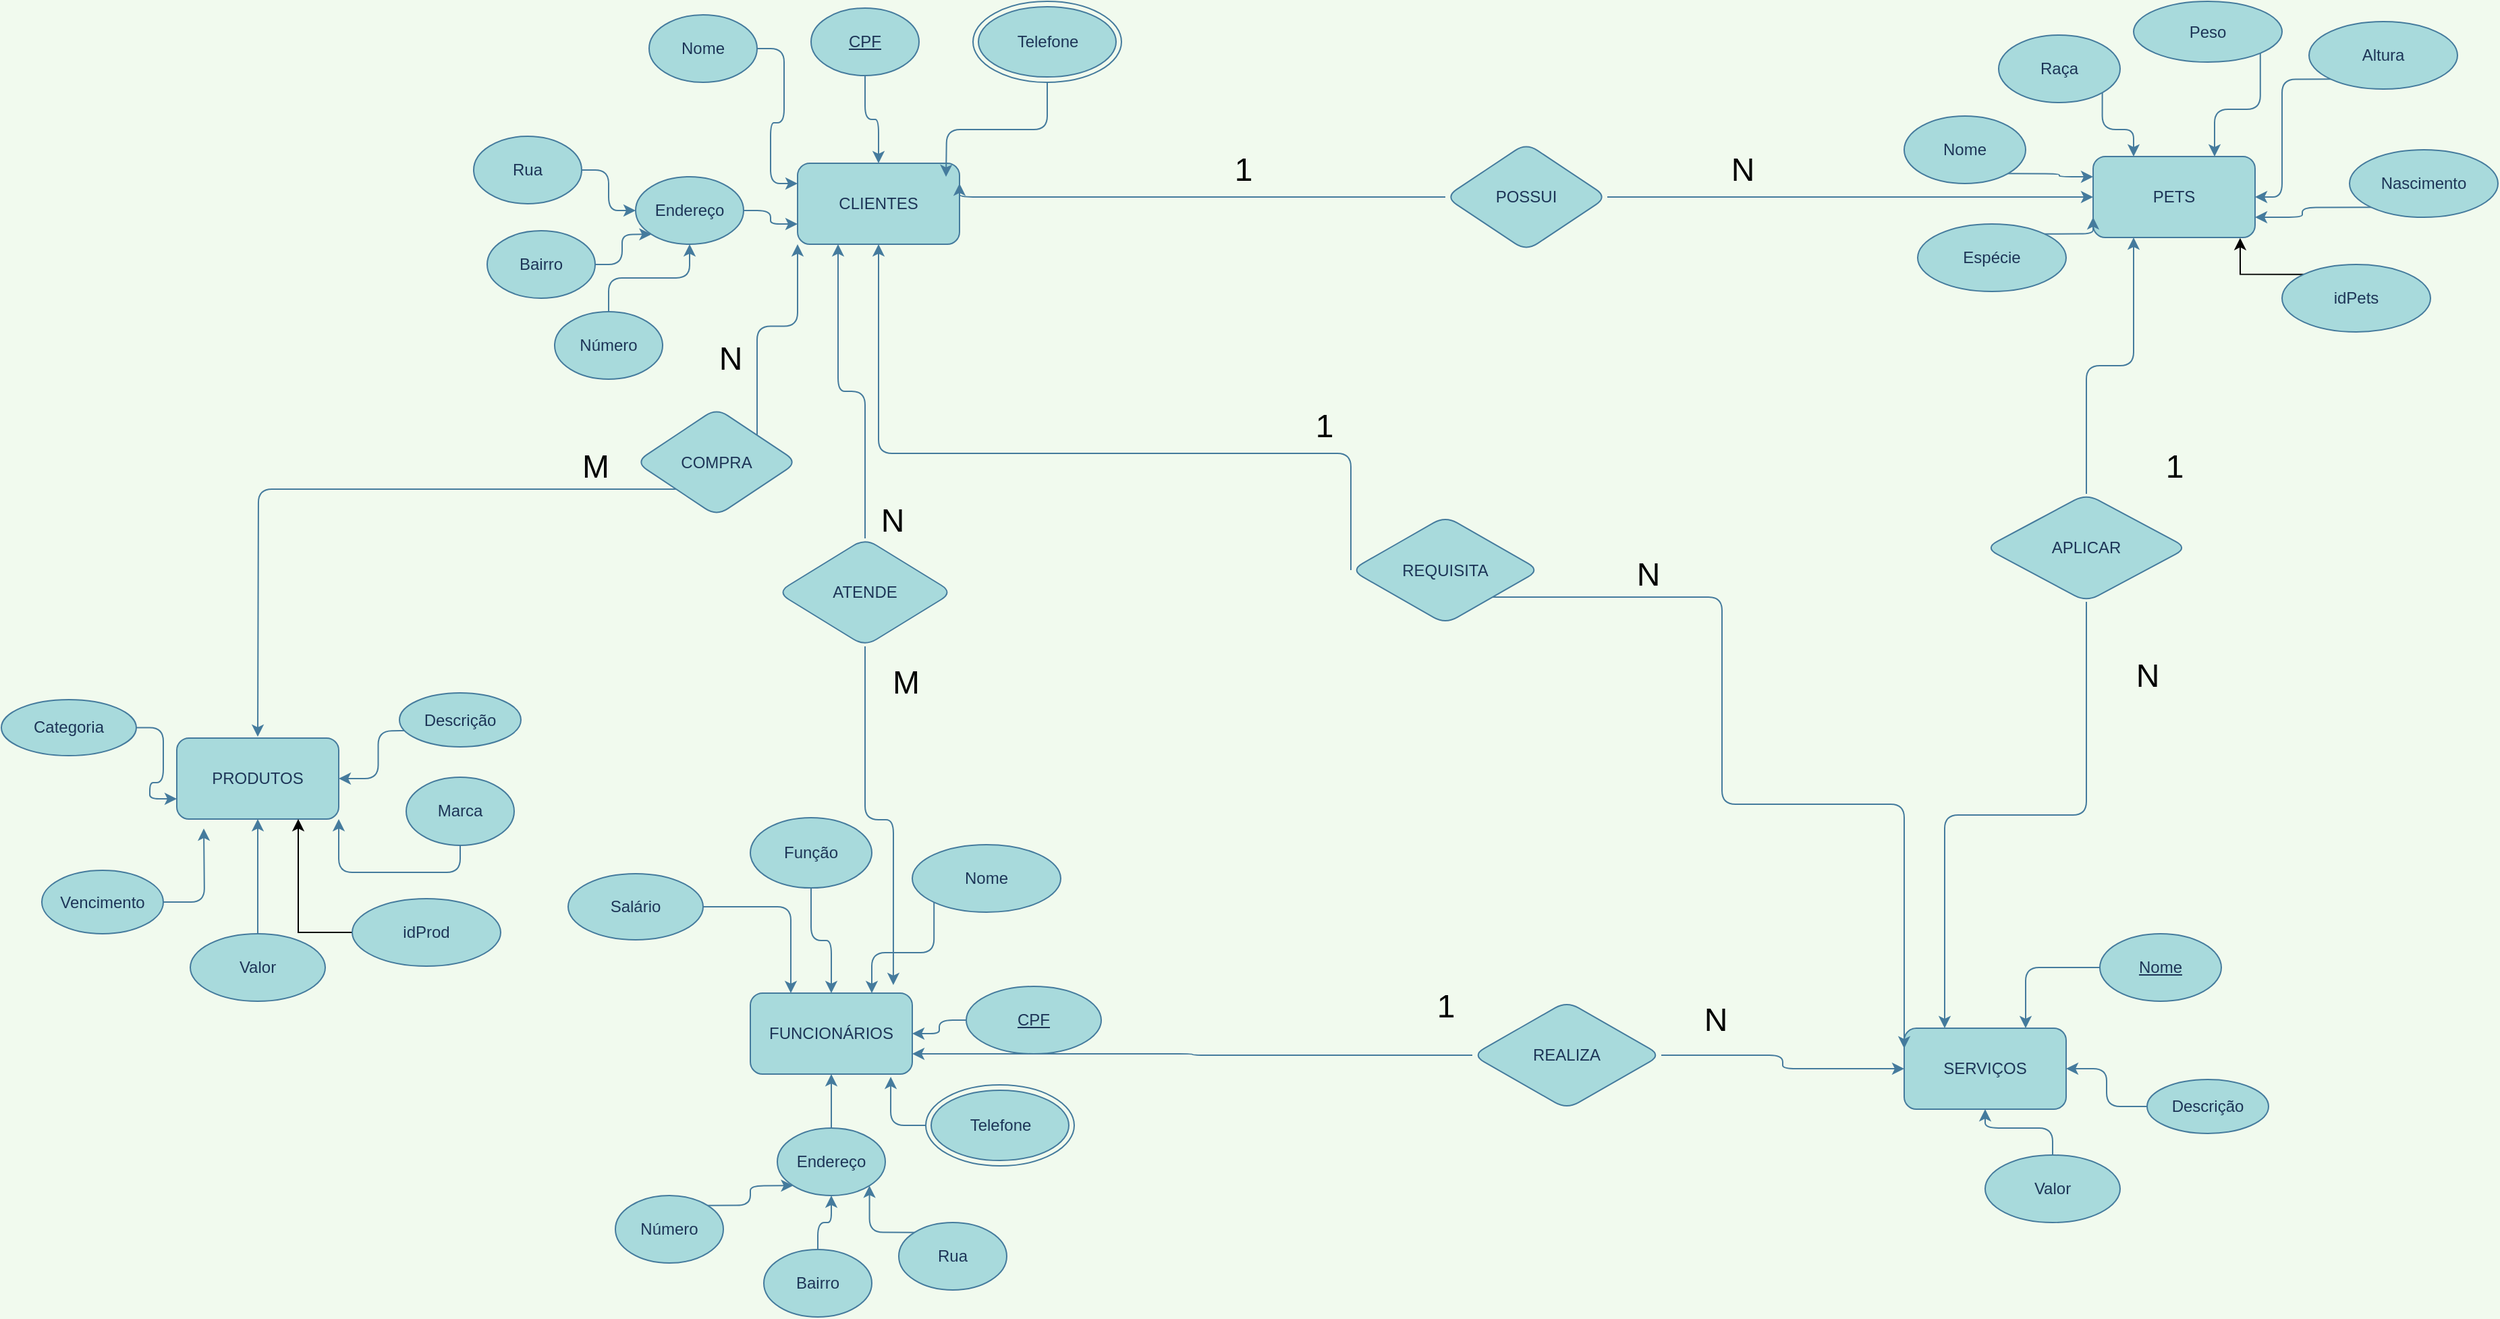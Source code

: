 <mxfile version="14.5.3" type="github">
  <diagram name="AuAu" id="e7e014a7-5840-1c2e-5031-d8a46d1fe8dd">
    <mxGraphModel dx="3016" dy="748" grid="1" gridSize="10" guides="1" tooltips="1" connect="1" arrows="1" fold="1" page="1" pageScale="1" pageWidth="1169" pageHeight="826" background="#F1FAEE" math="0" shadow="0">
      <root>
        <mxCell id="0" />
        <mxCell id="1" parent="0" />
        <mxCell id="uoU9AajrR2amF2qVdHtz-41" value="CLIENTES" style="whiteSpace=wrap;html=1;fillColor=#A8DADC;strokeColor=#457B9D;fontColor=#1D3557;rounded=1;" parent="1" vertex="1">
          <mxGeometry x="-160" y="135" width="120" height="60" as="geometry" />
        </mxCell>
        <mxCell id="uoU9AajrR2amF2qVdHtz-42" value="PETS" style="whiteSpace=wrap;html=1;fillColor=#A8DADC;strokeColor=#457B9D;fontColor=#1D3557;rounded=1;" parent="1" vertex="1">
          <mxGeometry x="800" y="130" width="120" height="60" as="geometry" />
        </mxCell>
        <mxCell id="uoU9AajrR2amF2qVdHtz-43" value="FUNCIONÁRIOS" style="whiteSpace=wrap;html=1;fillColor=#A8DADC;strokeColor=#457B9D;fontColor=#1D3557;rounded=1;" parent="1" vertex="1">
          <mxGeometry x="-195" y="750" width="120" height="60" as="geometry" />
        </mxCell>
        <mxCell id="uoU9AajrR2amF2qVdHtz-81" style="edgeStyle=orthogonalEdgeStyle;orthogonalLoop=1;jettySize=auto;html=1;exitX=1;exitY=0.5;exitDx=0;exitDy=0;entryX=0;entryY=0.25;entryDx=0;entryDy=0;strokeColor=#457B9D;fontColor=#1D3557;labelBackgroundColor=#F1FAEE;" parent="1" source="uoU9AajrR2amF2qVdHtz-44" target="uoU9AajrR2amF2qVdHtz-41" edge="1">
          <mxGeometry relative="1" as="geometry" />
        </mxCell>
        <mxCell id="uoU9AajrR2amF2qVdHtz-44" value="Nome" style="ellipse;whiteSpace=wrap;html=1;fillColor=#A8DADC;strokeColor=#457B9D;fontColor=#1D3557;rounded=1;" parent="1" vertex="1">
          <mxGeometry x="-270" y="25" width="80" height="50" as="geometry" />
        </mxCell>
        <mxCell id="uoU9AajrR2amF2qVdHtz-82" style="edgeStyle=orthogonalEdgeStyle;orthogonalLoop=1;jettySize=auto;html=1;exitX=0.5;exitY=1;exitDx=0;exitDy=0;entryX=0.5;entryY=0;entryDx=0;entryDy=0;strokeColor=#457B9D;fontColor=#1D3557;labelBackgroundColor=#F1FAEE;" parent="1" source="uoU9AajrR2amF2qVdHtz-45" target="uoU9AajrR2amF2qVdHtz-41" edge="1">
          <mxGeometry relative="1" as="geometry" />
        </mxCell>
        <mxCell id="uoU9AajrR2amF2qVdHtz-45" value="&lt;u&gt;CPF&lt;/u&gt;" style="ellipse;whiteSpace=wrap;html=1;fillColor=#A8DADC;strokeColor=#457B9D;fontColor=#1D3557;rounded=1;" parent="1" vertex="1">
          <mxGeometry x="-150" y="20" width="80" height="50" as="geometry" />
        </mxCell>
        <mxCell id="uoU9AajrR2amF2qVdHtz-80" style="edgeStyle=orthogonalEdgeStyle;orthogonalLoop=1;jettySize=auto;html=1;exitX=1;exitY=0.5;exitDx=0;exitDy=0;entryX=0;entryY=0.75;entryDx=0;entryDy=0;strokeColor=#457B9D;fontColor=#1D3557;labelBackgroundColor=#F1FAEE;" parent="1" source="uoU9AajrR2amF2qVdHtz-48" target="uoU9AajrR2amF2qVdHtz-41" edge="1">
          <mxGeometry relative="1" as="geometry" />
        </mxCell>
        <mxCell id="uoU9AajrR2amF2qVdHtz-48" value="Endereço" style="ellipse;whiteSpace=wrap;html=1;fillColor=#A8DADC;strokeColor=#457B9D;fontColor=#1D3557;rounded=1;" parent="1" vertex="1">
          <mxGeometry x="-280" y="145" width="80" height="50" as="geometry" />
        </mxCell>
        <mxCell id="uoU9AajrR2amF2qVdHtz-77" style="edgeStyle=orthogonalEdgeStyle;orthogonalLoop=1;jettySize=auto;html=1;exitX=1;exitY=0.5;exitDx=0;exitDy=0;entryX=0;entryY=0.5;entryDx=0;entryDy=0;strokeColor=#457B9D;fontColor=#1D3557;labelBackgroundColor=#F1FAEE;" parent="1" source="uoU9AajrR2amF2qVdHtz-49" target="uoU9AajrR2amF2qVdHtz-48" edge="1">
          <mxGeometry relative="1" as="geometry" />
        </mxCell>
        <mxCell id="uoU9AajrR2amF2qVdHtz-49" value="Rua" style="ellipse;whiteSpace=wrap;html=1;fillColor=#A8DADC;strokeColor=#457B9D;fontColor=#1D3557;rounded=1;" parent="1" vertex="1">
          <mxGeometry x="-400" y="115" width="80" height="50" as="geometry" />
        </mxCell>
        <mxCell id="uoU9AajrR2amF2qVdHtz-78" style="edgeStyle=orthogonalEdgeStyle;orthogonalLoop=1;jettySize=auto;html=1;exitX=1;exitY=0.5;exitDx=0;exitDy=0;entryX=0;entryY=1;entryDx=0;entryDy=0;strokeColor=#457B9D;fontColor=#1D3557;labelBackgroundColor=#F1FAEE;" parent="1" source="uoU9AajrR2amF2qVdHtz-50" target="uoU9AajrR2amF2qVdHtz-48" edge="1">
          <mxGeometry relative="1" as="geometry" />
        </mxCell>
        <mxCell id="uoU9AajrR2amF2qVdHtz-50" value="Bairro" style="ellipse;whiteSpace=wrap;html=1;fillColor=#A8DADC;strokeColor=#457B9D;fontColor=#1D3557;rounded=1;" parent="1" vertex="1">
          <mxGeometry x="-390" y="185" width="80" height="50" as="geometry" />
        </mxCell>
        <mxCell id="uoU9AajrR2amF2qVdHtz-79" style="edgeStyle=orthogonalEdgeStyle;orthogonalLoop=1;jettySize=auto;html=1;exitX=0.5;exitY=0;exitDx=0;exitDy=0;entryX=0.5;entryY=1;entryDx=0;entryDy=0;strokeColor=#457B9D;fontColor=#1D3557;labelBackgroundColor=#F1FAEE;" parent="1" source="uoU9AajrR2amF2qVdHtz-51" target="uoU9AajrR2amF2qVdHtz-48" edge="1">
          <mxGeometry relative="1" as="geometry" />
        </mxCell>
        <mxCell id="uoU9AajrR2amF2qVdHtz-51" value="Número" style="ellipse;whiteSpace=wrap;html=1;fillColor=#A8DADC;strokeColor=#457B9D;fontColor=#1D3557;rounded=1;" parent="1" vertex="1">
          <mxGeometry x="-340" y="245" width="80" height="50" as="geometry" />
        </mxCell>
        <mxCell id="uoU9AajrR2amF2qVdHtz-83" style="edgeStyle=orthogonalEdgeStyle;orthogonalLoop=1;jettySize=auto;html=1;exitX=0.5;exitY=1;exitDx=0;exitDy=0;strokeColor=#457B9D;fontColor=#1D3557;labelBackgroundColor=#F1FAEE;" parent="1" source="uoU9AajrR2amF2qVdHtz-53" edge="1">
          <mxGeometry relative="1" as="geometry">
            <mxPoint x="-50" y="145" as="targetPoint" />
          </mxGeometry>
        </mxCell>
        <mxCell id="uoU9AajrR2amF2qVdHtz-53" value="Telefone" style="ellipse;html=1;shape=endState;fillColor=#A8DADC;strokeColor=#457B9D;shadow=0;fontColor=#1D3557;rounded=1;" parent="1" vertex="1">
          <mxGeometry x="-30" y="15" width="110" height="60" as="geometry" />
        </mxCell>
        <mxCell id="uoU9AajrR2amF2qVdHtz-90" style="edgeStyle=orthogonalEdgeStyle;orthogonalLoop=1;jettySize=auto;html=1;exitX=1;exitY=1;exitDx=0;exitDy=0;entryX=0.75;entryY=0;entryDx=0;entryDy=0;strokeColor=#457B9D;fontColor=#1D3557;labelBackgroundColor=#F1FAEE;" parent="1" source="uoU9AajrR2amF2qVdHtz-56" target="uoU9AajrR2amF2qVdHtz-42" edge="1">
          <mxGeometry relative="1" as="geometry" />
        </mxCell>
        <mxCell id="uoU9AajrR2amF2qVdHtz-56" value="Peso" style="ellipse;whiteSpace=wrap;html=1;shadow=0;strokeColor=#457B9D;fillColor=#A8DADC;fontColor=#1D3557;rounded=1;" parent="1" vertex="1">
          <mxGeometry x="830" y="15" width="110" height="45" as="geometry" />
        </mxCell>
        <mxCell id="uoU9AajrR2amF2qVdHtz-91" style="edgeStyle=orthogonalEdgeStyle;orthogonalLoop=1;jettySize=auto;html=1;exitX=0;exitY=1;exitDx=0;exitDy=0;entryX=1;entryY=0.5;entryDx=0;entryDy=0;strokeColor=#457B9D;fontColor=#1D3557;labelBackgroundColor=#F1FAEE;" parent="1" source="uoU9AajrR2amF2qVdHtz-57" target="uoU9AajrR2amF2qVdHtz-42" edge="1">
          <mxGeometry relative="1" as="geometry">
            <mxPoint x="930" y="160" as="targetPoint" />
          </mxGeometry>
        </mxCell>
        <mxCell id="uoU9AajrR2amF2qVdHtz-57" value="Altura" style="ellipse;whiteSpace=wrap;html=1;shadow=0;strokeColor=#457B9D;fillColor=#A8DADC;fontColor=#1D3557;rounded=1;" parent="1" vertex="1">
          <mxGeometry x="960" y="30" width="110" height="50" as="geometry" />
        </mxCell>
        <mxCell id="uoU9AajrR2amF2qVdHtz-92" style="edgeStyle=orthogonalEdgeStyle;orthogonalLoop=1;jettySize=auto;html=1;exitX=0;exitY=1;exitDx=0;exitDy=0;entryX=1;entryY=0.75;entryDx=0;entryDy=0;strokeColor=#457B9D;fontColor=#1D3557;labelBackgroundColor=#F1FAEE;" parent="1" source="uoU9AajrR2amF2qVdHtz-58" target="uoU9AajrR2amF2qVdHtz-42" edge="1">
          <mxGeometry relative="1" as="geometry" />
        </mxCell>
        <mxCell id="uoU9AajrR2amF2qVdHtz-58" value="Nascimento" style="ellipse;whiteSpace=wrap;html=1;shadow=0;strokeColor=#457B9D;fillColor=#A8DADC;fontColor=#1D3557;rounded=1;" parent="1" vertex="1">
          <mxGeometry x="990" y="125" width="110" height="50" as="geometry" />
        </mxCell>
        <mxCell id="uoU9AajrR2amF2qVdHtz-93" style="edgeStyle=orthogonalEdgeStyle;orthogonalLoop=1;jettySize=auto;html=1;exitX=1;exitY=0;exitDx=0;exitDy=0;entryX=0;entryY=0.75;entryDx=0;entryDy=0;strokeColor=#457B9D;fontColor=#1D3557;labelBackgroundColor=#F1FAEE;" parent="1" source="uoU9AajrR2amF2qVdHtz-59" target="uoU9AajrR2amF2qVdHtz-42" edge="1">
          <mxGeometry relative="1" as="geometry" />
        </mxCell>
        <mxCell id="uoU9AajrR2amF2qVdHtz-59" value="Espécie" style="ellipse;whiteSpace=wrap;html=1;shadow=0;strokeColor=#457B9D;fillColor=#A8DADC;fontColor=#1D3557;rounded=1;" parent="1" vertex="1">
          <mxGeometry x="670" y="180" width="110" height="50" as="geometry" />
        </mxCell>
        <mxCell id="uoU9AajrR2amF2qVdHtz-89" style="edgeStyle=orthogonalEdgeStyle;orthogonalLoop=1;jettySize=auto;html=1;exitX=1;exitY=1;exitDx=0;exitDy=0;entryX=0.25;entryY=0;entryDx=0;entryDy=0;strokeColor=#457B9D;fontColor=#1D3557;labelBackgroundColor=#F1FAEE;" parent="1" source="uoU9AajrR2amF2qVdHtz-60" target="uoU9AajrR2amF2qVdHtz-42" edge="1">
          <mxGeometry relative="1" as="geometry" />
        </mxCell>
        <mxCell id="uoU9AajrR2amF2qVdHtz-60" value="Raça" style="ellipse;whiteSpace=wrap;html=1;shadow=0;strokeColor=#457B9D;fillColor=#A8DADC;fontColor=#1D3557;rounded=1;" parent="1" vertex="1">
          <mxGeometry x="730" y="40" width="90" height="50" as="geometry" />
        </mxCell>
        <mxCell id="uoU9AajrR2amF2qVdHtz-88" style="edgeStyle=orthogonalEdgeStyle;orthogonalLoop=1;jettySize=auto;html=1;exitX=1;exitY=1;exitDx=0;exitDy=0;entryX=0;entryY=0.25;entryDx=0;entryDy=0;strokeColor=#457B9D;fontColor=#1D3557;labelBackgroundColor=#F1FAEE;" parent="1" source="uoU9AajrR2amF2qVdHtz-61" target="uoU9AajrR2amF2qVdHtz-42" edge="1">
          <mxGeometry relative="1" as="geometry" />
        </mxCell>
        <mxCell id="uoU9AajrR2amF2qVdHtz-61" value="Nome" style="ellipse;whiteSpace=wrap;html=1;shadow=0;strokeColor=#457B9D;fillColor=#A8DADC;fontColor=#1D3557;rounded=1;" parent="1" vertex="1">
          <mxGeometry x="660" y="100" width="90" height="50" as="geometry" />
        </mxCell>
        <mxCell id="uoU9AajrR2amF2qVdHtz-112" style="edgeStyle=orthogonalEdgeStyle;orthogonalLoop=1;jettySize=auto;html=1;exitX=1;exitY=0.5;exitDx=0;exitDy=0;entryX=0.25;entryY=0;entryDx=0;entryDy=0;strokeColor=#457B9D;fontColor=#1D3557;labelBackgroundColor=#F1FAEE;" parent="1" source="uoU9AajrR2amF2qVdHtz-66" target="uoU9AajrR2amF2qVdHtz-43" edge="1">
          <mxGeometry relative="1" as="geometry" />
        </mxCell>
        <mxCell id="uoU9AajrR2amF2qVdHtz-66" value="Salário" style="ellipse;whiteSpace=wrap;html=1;shadow=0;strokeColor=#457B9D;fillColor=#A8DADC;fontColor=#1D3557;rounded=1;" parent="1" vertex="1">
          <mxGeometry x="-330" y="661.5" width="100" height="49" as="geometry" />
        </mxCell>
        <mxCell id="uoU9AajrR2amF2qVdHtz-104" style="edgeStyle=orthogonalEdgeStyle;orthogonalLoop=1;jettySize=auto;html=1;exitX=0;exitY=0.5;exitDx=0;exitDy=0;entryX=1;entryY=0.5;entryDx=0;entryDy=0;strokeColor=#457B9D;fontColor=#1D3557;labelBackgroundColor=#F1FAEE;" parent="1" source="uoU9AajrR2amF2qVdHtz-68" target="uoU9AajrR2amF2qVdHtz-43" edge="1">
          <mxGeometry relative="1" as="geometry" />
        </mxCell>
        <mxCell id="uoU9AajrR2amF2qVdHtz-68" value="&lt;u&gt;CPF&lt;/u&gt;" style="ellipse;whiteSpace=wrap;html=1;shadow=0;strokeColor=#457B9D;fillColor=#A8DADC;fontColor=#1D3557;rounded=1;" parent="1" vertex="1">
          <mxGeometry x="-35" y="745" width="100" height="50" as="geometry" />
        </mxCell>
        <mxCell id="uoU9AajrR2amF2qVdHtz-103" style="edgeStyle=orthogonalEdgeStyle;orthogonalLoop=1;jettySize=auto;html=1;exitX=0.5;exitY=1;exitDx=0;exitDy=0;strokeColor=#457B9D;fontColor=#1D3557;labelBackgroundColor=#F1FAEE;" parent="1" source="uoU9AajrR2amF2qVdHtz-69" target="uoU9AajrR2amF2qVdHtz-43" edge="1">
          <mxGeometry relative="1" as="geometry" />
        </mxCell>
        <mxCell id="uoU9AajrR2amF2qVdHtz-69" value="Função" style="ellipse;whiteSpace=wrap;html=1;shadow=0;strokeColor=#457B9D;fillColor=#A8DADC;fontColor=#1D3557;rounded=1;" parent="1" vertex="1">
          <mxGeometry x="-195" y="620" width="90" height="52" as="geometry" />
        </mxCell>
        <mxCell id="uoU9AajrR2amF2qVdHtz-102" style="edgeStyle=orthogonalEdgeStyle;orthogonalLoop=1;jettySize=auto;html=1;exitX=0;exitY=1;exitDx=0;exitDy=0;entryX=0.75;entryY=0;entryDx=0;entryDy=0;strokeColor=#457B9D;fontColor=#1D3557;labelBackgroundColor=#F1FAEE;" parent="1" source="uoU9AajrR2amF2qVdHtz-70" target="uoU9AajrR2amF2qVdHtz-43" edge="1">
          <mxGeometry relative="1" as="geometry" />
        </mxCell>
        <mxCell id="uoU9AajrR2amF2qVdHtz-70" value="Nome" style="ellipse;whiteSpace=wrap;html=1;shadow=0;strokeColor=#457B9D;fillColor=#A8DADC;fontColor=#1D3557;rounded=1;" parent="1" vertex="1">
          <mxGeometry x="-75" y="640" width="110" height="50" as="geometry" />
        </mxCell>
        <mxCell id="uoU9AajrR2amF2qVdHtz-71" value="PRODUTOS" style="whiteSpace=wrap;html=1;shadow=0;strokeColor=#457B9D;fillColor=#A8DADC;fontColor=#1D3557;rounded=1;" parent="1" vertex="1">
          <mxGeometry x="-620" y="561" width="120" height="60" as="geometry" />
        </mxCell>
        <mxCell id="uoU9AajrR2amF2qVdHtz-138" style="edgeStyle=orthogonalEdgeStyle;orthogonalLoop=1;jettySize=auto;html=1;exitX=0;exitY=1;exitDx=0;exitDy=0;entryX=1;entryY=0.5;entryDx=0;entryDy=0;strokeColor=#457B9D;fontColor=#1D3557;labelBackgroundColor=#F1FAEE;" parent="1" target="uoU9AajrR2amF2qVdHtz-71" edge="1">
          <mxGeometry relative="1" as="geometry">
            <mxPoint x="-441.46" y="555.3" as="sourcePoint" />
          </mxGeometry>
        </mxCell>
        <mxCell id="uoU9AajrR2amF2qVdHtz-72" value="Descrição" style="ellipse;whiteSpace=wrap;html=1;shadow=0;strokeColor=#457B9D;fillColor=#A8DADC;fontColor=#1D3557;rounded=1;" parent="1" vertex="1">
          <mxGeometry x="-455" y="527.5" width="90" height="40" as="geometry" />
        </mxCell>
        <mxCell id="uoU9AajrR2amF2qVdHtz-118" style="edgeStyle=orthogonalEdgeStyle;orthogonalLoop=1;jettySize=auto;html=1;exitX=0.5;exitY=1;exitDx=0;exitDy=0;entryX=1;entryY=1;entryDx=0;entryDy=0;strokeColor=#457B9D;fontColor=#1D3557;labelBackgroundColor=#F1FAEE;" parent="1" source="uoU9AajrR2amF2qVdHtz-73" target="uoU9AajrR2amF2qVdHtz-71" edge="1">
          <mxGeometry relative="1" as="geometry">
            <mxPoint x="-520" y="558" as="targetPoint" />
          </mxGeometry>
        </mxCell>
        <mxCell id="uoU9AajrR2amF2qVdHtz-73" value="Marca" style="ellipse;whiteSpace=wrap;html=1;shadow=0;strokeColor=#457B9D;fillColor=#A8DADC;fontColor=#1D3557;rounded=1;" parent="1" vertex="1">
          <mxGeometry x="-450" y="590" width="80" height="50.5" as="geometry" />
        </mxCell>
        <mxCell id="uoU9AajrR2amF2qVdHtz-119" style="edgeStyle=orthogonalEdgeStyle;orthogonalLoop=1;jettySize=auto;html=1;exitX=1;exitY=0.5;exitDx=0;exitDy=0;strokeColor=#457B9D;fontColor=#1D3557;labelBackgroundColor=#F1FAEE;" parent="1" source="uoU9AajrR2amF2qVdHtz-74" edge="1">
          <mxGeometry relative="1" as="geometry">
            <mxPoint x="-600" y="628" as="targetPoint" />
          </mxGeometry>
        </mxCell>
        <mxCell id="uoU9AajrR2amF2qVdHtz-74" value="Vencimento" style="ellipse;whiteSpace=wrap;html=1;shadow=0;strokeColor=#457B9D;fillColor=#A8DADC;fontColor=#1D3557;rounded=1;" parent="1" vertex="1">
          <mxGeometry x="-720" y="659" width="90" height="47" as="geometry" />
        </mxCell>
        <mxCell id="uoU9AajrR2amF2qVdHtz-114" style="edgeStyle=orthogonalEdgeStyle;orthogonalLoop=1;jettySize=auto;html=1;exitX=1;exitY=0.5;exitDx=0;exitDy=0;entryX=0;entryY=0.75;entryDx=0;entryDy=0;strokeColor=#457B9D;fontColor=#1D3557;labelBackgroundColor=#F1FAEE;" parent="1" source="uoU9AajrR2amF2qVdHtz-75" target="uoU9AajrR2amF2qVdHtz-71" edge="1">
          <mxGeometry relative="1" as="geometry" />
        </mxCell>
        <mxCell id="uoU9AajrR2amF2qVdHtz-75" value="Categoria" style="ellipse;whiteSpace=wrap;html=1;shadow=0;strokeColor=#457B9D;fillColor=#A8DADC;fontColor=#1D3557;rounded=1;" parent="1" vertex="1">
          <mxGeometry x="-750" y="532.5" width="100" height="41.5" as="geometry" />
        </mxCell>
        <mxCell id="uoU9AajrR2amF2qVdHtz-117" style="edgeStyle=orthogonalEdgeStyle;orthogonalLoop=1;jettySize=auto;html=1;exitX=0.5;exitY=0;exitDx=0;exitDy=0;strokeColor=#457B9D;fontColor=#1D3557;labelBackgroundColor=#F1FAEE;" parent="1" source="uoU9AajrR2amF2qVdHtz-76" target="uoU9AajrR2amF2qVdHtz-71" edge="1">
          <mxGeometry relative="1" as="geometry" />
        </mxCell>
        <mxCell id="uoU9AajrR2amF2qVdHtz-76" value="Valor" style="ellipse;whiteSpace=wrap;html=1;shadow=0;strokeColor=#457B9D;fillColor=#A8DADC;fontColor=#1D3557;rounded=1;" parent="1" vertex="1">
          <mxGeometry x="-610" y="706" width="100" height="50" as="geometry" />
        </mxCell>
        <mxCell id="uoU9AajrR2amF2qVdHtz-105" style="edgeStyle=orthogonalEdgeStyle;orthogonalLoop=1;jettySize=auto;html=1;exitX=0;exitY=0.5;exitDx=0;exitDy=0;entryX=0.867;entryY=1.033;entryDx=0;entryDy=0;entryPerimeter=0;strokeColor=#457B9D;fontColor=#1D3557;labelBackgroundColor=#F1FAEE;" parent="1" source="uoU9AajrR2amF2qVdHtz-96" target="uoU9AajrR2amF2qVdHtz-43" edge="1">
          <mxGeometry relative="1" as="geometry" />
        </mxCell>
        <mxCell id="uoU9AajrR2amF2qVdHtz-96" value="Telefone" style="ellipse;html=1;shape=endState;fillColor=#A8DADC;strokeColor=#457B9D;shadow=0;fontColor=#1D3557;rounded=1;" parent="1" vertex="1">
          <mxGeometry x="-65" y="818" width="110" height="60" as="geometry" />
        </mxCell>
        <mxCell id="uoU9AajrR2amF2qVdHtz-106" style="edgeStyle=orthogonalEdgeStyle;orthogonalLoop=1;jettySize=auto;html=1;exitX=0.5;exitY=0;exitDx=0;exitDy=0;entryX=0.5;entryY=1;entryDx=0;entryDy=0;strokeColor=#457B9D;fontColor=#1D3557;labelBackgroundColor=#F1FAEE;" parent="1" source="uoU9AajrR2amF2qVdHtz-97" target="uoU9AajrR2amF2qVdHtz-43" edge="1">
          <mxGeometry relative="1" as="geometry">
            <mxPoint x="-135" y="820" as="targetPoint" />
          </mxGeometry>
        </mxCell>
        <mxCell id="uoU9AajrR2amF2qVdHtz-97" value="Endereço" style="ellipse;whiteSpace=wrap;html=1;fillColor=#A8DADC;strokeColor=#457B9D;fontColor=#1D3557;rounded=1;" parent="1" vertex="1">
          <mxGeometry x="-175" y="850" width="80" height="50" as="geometry" />
        </mxCell>
        <mxCell id="uoU9AajrR2amF2qVdHtz-109" style="edgeStyle=orthogonalEdgeStyle;orthogonalLoop=1;jettySize=auto;html=1;exitX=0;exitY=0;exitDx=0;exitDy=0;entryX=1;entryY=1;entryDx=0;entryDy=0;strokeColor=#457B9D;fontColor=#1D3557;labelBackgroundColor=#F1FAEE;" parent="1" source="uoU9AajrR2amF2qVdHtz-98" target="uoU9AajrR2amF2qVdHtz-97" edge="1">
          <mxGeometry relative="1" as="geometry" />
        </mxCell>
        <mxCell id="uoU9AajrR2amF2qVdHtz-98" value="Rua" style="ellipse;whiteSpace=wrap;html=1;fillColor=#A8DADC;strokeColor=#457B9D;fontColor=#1D3557;rounded=1;" parent="1" vertex="1">
          <mxGeometry x="-85" y="920" width="80" height="50" as="geometry" />
        </mxCell>
        <mxCell id="uoU9AajrR2amF2qVdHtz-108" style="edgeStyle=orthogonalEdgeStyle;orthogonalLoop=1;jettySize=auto;html=1;exitX=0.5;exitY=0;exitDx=0;exitDy=0;entryX=0.5;entryY=1;entryDx=0;entryDy=0;strokeColor=#457B9D;fontColor=#1D3557;labelBackgroundColor=#F1FAEE;" parent="1" source="uoU9AajrR2amF2qVdHtz-99" target="uoU9AajrR2amF2qVdHtz-97" edge="1">
          <mxGeometry relative="1" as="geometry" />
        </mxCell>
        <mxCell id="uoU9AajrR2amF2qVdHtz-99" value="Bairro" style="ellipse;whiteSpace=wrap;html=1;fillColor=#A8DADC;strokeColor=#457B9D;fontColor=#1D3557;rounded=1;" parent="1" vertex="1">
          <mxGeometry x="-185" y="940" width="80" height="50" as="geometry" />
        </mxCell>
        <mxCell id="uoU9AajrR2amF2qVdHtz-107" style="edgeStyle=orthogonalEdgeStyle;orthogonalLoop=1;jettySize=auto;html=1;exitX=1;exitY=0;exitDx=0;exitDy=0;entryX=0;entryY=1;entryDx=0;entryDy=0;strokeColor=#457B9D;fontColor=#1D3557;labelBackgroundColor=#F1FAEE;" parent="1" source="uoU9AajrR2amF2qVdHtz-100" target="uoU9AajrR2amF2qVdHtz-97" edge="1">
          <mxGeometry relative="1" as="geometry" />
        </mxCell>
        <mxCell id="uoU9AajrR2amF2qVdHtz-100" value="Número" style="ellipse;whiteSpace=wrap;html=1;fillColor=#A8DADC;strokeColor=#457B9D;fontColor=#1D3557;rounded=1;" parent="1" vertex="1">
          <mxGeometry x="-295" y="900" width="80" height="50" as="geometry" />
        </mxCell>
        <mxCell id="uoU9AajrR2amF2qVdHtz-120" value="SERVIÇOS" style="whiteSpace=wrap;html=1;shadow=0;strokeColor=#457B9D;fillColor=#A8DADC;fontColor=#1D3557;rounded=1;" parent="1" vertex="1">
          <mxGeometry x="660" y="776" width="120" height="60" as="geometry" />
        </mxCell>
        <mxCell id="uoU9AajrR2amF2qVdHtz-126" style="edgeStyle=orthogonalEdgeStyle;orthogonalLoop=1;jettySize=auto;html=1;exitX=0;exitY=0.5;exitDx=0;exitDy=0;entryX=0.75;entryY=0;entryDx=0;entryDy=0;strokeColor=#457B9D;fontColor=#1D3557;labelBackgroundColor=#F1FAEE;" parent="1" source="uoU9AajrR2amF2qVdHtz-121" target="uoU9AajrR2amF2qVdHtz-120" edge="1">
          <mxGeometry relative="1" as="geometry" />
        </mxCell>
        <mxCell id="uoU9AajrR2amF2qVdHtz-121" value="&lt;u&gt;Nome&lt;/u&gt;" style="ellipse;whiteSpace=wrap;html=1;shadow=0;strokeColor=#457B9D;fillColor=#A8DADC;fontColor=#1D3557;rounded=1;" parent="1" vertex="1">
          <mxGeometry x="805" y="706" width="90" height="50" as="geometry" />
        </mxCell>
        <mxCell id="uoU9AajrR2amF2qVdHtz-125" style="edgeStyle=orthogonalEdgeStyle;orthogonalLoop=1;jettySize=auto;html=1;exitX=0;exitY=0.5;exitDx=0;exitDy=0;entryX=1;entryY=0.5;entryDx=0;entryDy=0;strokeColor=#457B9D;fontColor=#1D3557;labelBackgroundColor=#F1FAEE;" parent="1" source="uoU9AajrR2amF2qVdHtz-122" target="uoU9AajrR2amF2qVdHtz-120" edge="1">
          <mxGeometry relative="1" as="geometry" />
        </mxCell>
        <mxCell id="uoU9AajrR2amF2qVdHtz-122" value="Descrição" style="ellipse;whiteSpace=wrap;html=1;shadow=0;strokeColor=#457B9D;fillColor=#A8DADC;fontColor=#1D3557;rounded=1;" parent="1" vertex="1">
          <mxGeometry x="840" y="814" width="90" height="40" as="geometry" />
        </mxCell>
        <mxCell id="uoU9AajrR2amF2qVdHtz-124" style="edgeStyle=orthogonalEdgeStyle;orthogonalLoop=1;jettySize=auto;html=1;exitX=0.5;exitY=0;exitDx=0;exitDy=0;entryX=0.5;entryY=1;entryDx=0;entryDy=0;strokeColor=#457B9D;fontColor=#1D3557;labelBackgroundColor=#F1FAEE;" parent="1" source="uoU9AajrR2amF2qVdHtz-123" target="uoU9AajrR2amF2qVdHtz-120" edge="1">
          <mxGeometry relative="1" as="geometry" />
        </mxCell>
        <mxCell id="uoU9AajrR2amF2qVdHtz-123" value="Valor" style="ellipse;whiteSpace=wrap;html=1;shadow=0;strokeColor=#457B9D;fillColor=#A8DADC;fontColor=#1D3557;rounded=1;" parent="1" vertex="1">
          <mxGeometry x="720" y="870" width="100" height="50" as="geometry" />
        </mxCell>
        <mxCell id="uoU9AajrR2amF2qVdHtz-128" style="edgeStyle=orthogonalEdgeStyle;orthogonalLoop=1;jettySize=auto;html=1;exitX=0;exitY=0.5;exitDx=0;exitDy=0;entryX=1;entryY=0.25;entryDx=0;entryDy=0;strokeColor=#457B9D;fontColor=#1D3557;labelBackgroundColor=#F1FAEE;" parent="1" source="uoU9AajrR2amF2qVdHtz-127" target="uoU9AajrR2amF2qVdHtz-41" edge="1">
          <mxGeometry relative="1" as="geometry">
            <mxPoint x="-20" y="155.333" as="targetPoint" />
            <Array as="points">
              <mxPoint x="-40" y="160" />
            </Array>
          </mxGeometry>
        </mxCell>
        <mxCell id="uoU9AajrR2amF2qVdHtz-129" style="edgeStyle=orthogonalEdgeStyle;orthogonalLoop=1;jettySize=auto;html=1;exitX=1;exitY=0.5;exitDx=0;exitDy=0;entryX=0;entryY=0.5;entryDx=0;entryDy=0;strokeColor=#457B9D;fontColor=#1D3557;labelBackgroundColor=#F1FAEE;" parent="1" source="uoU9AajrR2amF2qVdHtz-127" target="uoU9AajrR2amF2qVdHtz-42" edge="1">
          <mxGeometry relative="1" as="geometry" />
        </mxCell>
        <mxCell id="uoU9AajrR2amF2qVdHtz-127" value="POSSUI" style="rhombus;whiteSpace=wrap;html=1;shadow=0;strokeColor=#457B9D;fillColor=#A8DADC;fontColor=#1D3557;rounded=1;" parent="1" vertex="1">
          <mxGeometry x="320" y="120" width="120" height="80" as="geometry" />
        </mxCell>
        <mxCell id="PasxMXEC_9DPVCOPdkUd-18" style="edgeStyle=orthogonalEdgeStyle;orthogonalLoop=1;jettySize=auto;html=1;exitX=0;exitY=1;exitDx=0;exitDy=0;strokeColor=#457B9D;fontColor=#1D3557;labelBackgroundColor=#F1FAEE;" parent="1" source="uoU9AajrR2amF2qVdHtz-137" edge="1">
          <mxGeometry relative="1" as="geometry">
            <mxPoint x="-560" y="560" as="targetPoint" />
          </mxGeometry>
        </mxCell>
        <mxCell id="PasxMXEC_9DPVCOPdkUd-19" style="edgeStyle=orthogonalEdgeStyle;orthogonalLoop=1;jettySize=auto;html=1;exitX=1;exitY=0;exitDx=0;exitDy=0;entryX=0;entryY=1;entryDx=0;entryDy=0;strokeColor=#457B9D;fontColor=#1D3557;labelBackgroundColor=#F1FAEE;" parent="1" source="uoU9AajrR2amF2qVdHtz-137" target="uoU9AajrR2amF2qVdHtz-41" edge="1">
          <mxGeometry relative="1" as="geometry" />
        </mxCell>
        <mxCell id="uoU9AajrR2amF2qVdHtz-137" value="COMPRA" style="rhombus;whiteSpace=wrap;html=1;shadow=0;strokeColor=#457B9D;fillColor=#A8DADC;fontColor=#1D3557;rounded=1;" parent="1" vertex="1">
          <mxGeometry x="-280" y="316.5" width="120" height="80" as="geometry" />
        </mxCell>
        <mxCell id="PasxMXEC_9DPVCOPdkUd-7" style="edgeStyle=orthogonalEdgeStyle;orthogonalLoop=1;jettySize=auto;html=1;exitX=0.5;exitY=1;exitDx=0;exitDy=0;entryX=0.883;entryY=-0.1;entryDx=0;entryDy=0;entryPerimeter=0;strokeColor=#457B9D;fontColor=#1D3557;labelBackgroundColor=#F1FAEE;" parent="1" source="PasxMXEC_9DPVCOPdkUd-1" target="uoU9AajrR2amF2qVdHtz-43" edge="1">
          <mxGeometry relative="1" as="geometry" />
        </mxCell>
        <mxCell id="PasxMXEC_9DPVCOPdkUd-8" style="edgeStyle=orthogonalEdgeStyle;orthogonalLoop=1;jettySize=auto;html=1;exitX=0.5;exitY=0;exitDx=0;exitDy=0;entryX=0.25;entryY=1;entryDx=0;entryDy=0;strokeColor=#457B9D;fontColor=#1D3557;labelBackgroundColor=#F1FAEE;" parent="1" source="PasxMXEC_9DPVCOPdkUd-1" target="uoU9AajrR2amF2qVdHtz-41" edge="1">
          <mxGeometry relative="1" as="geometry" />
        </mxCell>
        <mxCell id="PasxMXEC_9DPVCOPdkUd-1" value="ATENDE" style="rhombus;whiteSpace=wrap;html=1;fillColor=#A8DADC;strokeColor=#457B9D;fontColor=#1D3557;rounded=1;" parent="1" vertex="1">
          <mxGeometry x="-175" y="413" width="130" height="80" as="geometry" />
        </mxCell>
        <mxCell id="PasxMXEC_9DPVCOPdkUd-10" style="edgeStyle=orthogonalEdgeStyle;orthogonalLoop=1;jettySize=auto;html=1;exitX=1;exitY=0.5;exitDx=0;exitDy=0;entryX=0;entryY=0.5;entryDx=0;entryDy=0;strokeColor=#457B9D;fontColor=#1D3557;labelBackgroundColor=#F1FAEE;" parent="1" source="PasxMXEC_9DPVCOPdkUd-9" target="uoU9AajrR2amF2qVdHtz-120" edge="1">
          <mxGeometry relative="1" as="geometry">
            <mxPoint x="650" y="796" as="targetPoint" />
          </mxGeometry>
        </mxCell>
        <mxCell id="PasxMXEC_9DPVCOPdkUd-11" style="edgeStyle=orthogonalEdgeStyle;orthogonalLoop=1;jettySize=auto;html=1;exitX=0;exitY=0.5;exitDx=0;exitDy=0;entryX=1;entryY=0.75;entryDx=0;entryDy=0;strokeColor=#457B9D;fontColor=#1D3557;labelBackgroundColor=#F1FAEE;" parent="1" source="PasxMXEC_9DPVCOPdkUd-9" target="uoU9AajrR2amF2qVdHtz-43" edge="1">
          <mxGeometry relative="1" as="geometry" />
        </mxCell>
        <mxCell id="PasxMXEC_9DPVCOPdkUd-9" value="REALIZA" style="rhombus;whiteSpace=wrap;html=1;fillColor=#A8DADC;strokeColor=#457B9D;fontColor=#1D3557;rounded=1;" parent="1" vertex="1">
          <mxGeometry x="340" y="756" width="140" height="80" as="geometry" />
        </mxCell>
        <mxCell id="PasxMXEC_9DPVCOPdkUd-13" style="edgeStyle=orthogonalEdgeStyle;orthogonalLoop=1;jettySize=auto;html=1;exitX=0.5;exitY=0;exitDx=0;exitDy=0;entryX=0.25;entryY=1;entryDx=0;entryDy=0;strokeColor=#457B9D;fontColor=#1D3557;labelBackgroundColor=#F1FAEE;" parent="1" source="PasxMXEC_9DPVCOPdkUd-12" target="uoU9AajrR2amF2qVdHtz-42" edge="1">
          <mxGeometry relative="1" as="geometry" />
        </mxCell>
        <mxCell id="PasxMXEC_9DPVCOPdkUd-14" style="edgeStyle=orthogonalEdgeStyle;orthogonalLoop=1;jettySize=auto;html=1;exitX=0.5;exitY=1;exitDx=0;exitDy=0;entryX=0.25;entryY=0;entryDx=0;entryDy=0;strokeColor=#457B9D;fontColor=#1D3557;labelBackgroundColor=#F1FAEE;" parent="1" source="PasxMXEC_9DPVCOPdkUd-12" target="uoU9AajrR2amF2qVdHtz-120" edge="1">
          <mxGeometry relative="1" as="geometry" />
        </mxCell>
        <mxCell id="PasxMXEC_9DPVCOPdkUd-12" value="APLICAR" style="rhombus;whiteSpace=wrap;html=1;fillColor=#A8DADC;strokeColor=#457B9D;fontColor=#1D3557;rounded=1;" parent="1" vertex="1">
          <mxGeometry x="720" y="380" width="150" height="80" as="geometry" />
        </mxCell>
        <mxCell id="PasxMXEC_9DPVCOPdkUd-21" style="edgeStyle=orthogonalEdgeStyle;orthogonalLoop=1;jettySize=auto;html=1;exitX=1;exitY=1;exitDx=0;exitDy=0;entryX=0;entryY=0.25;entryDx=0;entryDy=0;strokeColor=#457B9D;fontColor=#1D3557;labelBackgroundColor=#F1FAEE;" parent="1" source="PasxMXEC_9DPVCOPdkUd-20" target="uoU9AajrR2amF2qVdHtz-120" edge="1">
          <mxGeometry relative="1" as="geometry">
            <Array as="points">
              <mxPoint x="525" y="457" />
              <mxPoint x="525" y="610" />
              <mxPoint x="660" y="610" />
            </Array>
          </mxGeometry>
        </mxCell>
        <mxCell id="PasxMXEC_9DPVCOPdkUd-22" style="edgeStyle=orthogonalEdgeStyle;orthogonalLoop=1;jettySize=auto;html=1;exitX=0;exitY=0.5;exitDx=0;exitDy=0;entryX=0.5;entryY=1;entryDx=0;entryDy=0;strokeColor=#457B9D;fontColor=#1D3557;labelBackgroundColor=#F1FAEE;" parent="1" source="PasxMXEC_9DPVCOPdkUd-20" target="uoU9AajrR2amF2qVdHtz-41" edge="1">
          <mxGeometry relative="1" as="geometry">
            <Array as="points">
              <mxPoint x="250" y="350" />
              <mxPoint x="-100" y="350" />
            </Array>
          </mxGeometry>
        </mxCell>
        <mxCell id="PasxMXEC_9DPVCOPdkUd-20" value="REQUISITA" style="rhombus;whiteSpace=wrap;html=1;fillColor=#A8DADC;strokeColor=#457B9D;fontColor=#1D3557;rounded=1;" parent="1" vertex="1">
          <mxGeometry x="250" y="396.5" width="140" height="80" as="geometry" />
        </mxCell>
        <mxCell id="95Nvc2xH6MAIjjZGrfrC-1" value="&lt;font style=&quot;font-size: 24px&quot;&gt;1&lt;/font&gt;" style="text;html=1;align=center;verticalAlign=middle;resizable=0;points=[];autosize=1;" parent="1" vertex="1">
          <mxGeometry x="155" y="130" width="30" height="20" as="geometry" />
        </mxCell>
        <mxCell id="95Nvc2xH6MAIjjZGrfrC-2" value="&lt;font style=&quot;font-size: 24px&quot;&gt;N&lt;/font&gt;" style="text;html=1;align=center;verticalAlign=middle;resizable=0;points=[];autosize=1;" parent="1" vertex="1">
          <mxGeometry x="525" y="130" width="30" height="20" as="geometry" />
        </mxCell>
        <mxCell id="95Nvc2xH6MAIjjZGrfrC-3" value="&lt;font style=&quot;font-size: 24px&quot;&gt;N&lt;/font&gt;" style="text;html=1;align=center;verticalAlign=middle;resizable=0;points=[];autosize=1;" parent="1" vertex="1">
          <mxGeometry x="-105" y="390" width="30" height="20" as="geometry" />
        </mxCell>
        <mxCell id="95Nvc2xH6MAIjjZGrfrC-4" value="&lt;font style=&quot;font-size: 24px&quot;&gt;M&lt;/font&gt;" style="text;html=1;align=center;verticalAlign=middle;resizable=0;points=[];autosize=1;" parent="1" vertex="1">
          <mxGeometry x="-100" y="510" width="40" height="20" as="geometry" />
        </mxCell>
        <mxCell id="95Nvc2xH6MAIjjZGrfrC-5" value="&lt;font style=&quot;font-size: 24px&quot;&gt;N&lt;/font&gt;" style="text;html=1;align=center;verticalAlign=middle;resizable=0;points=[];autosize=1;" parent="1" vertex="1">
          <mxGeometry x="-225" y="270" width="30" height="20" as="geometry" />
        </mxCell>
        <mxCell id="95Nvc2xH6MAIjjZGrfrC-6" value="&lt;font style=&quot;font-size: 24px&quot;&gt;M&lt;/font&gt;" style="text;html=1;align=center;verticalAlign=middle;resizable=0;points=[];autosize=1;" parent="1" vertex="1">
          <mxGeometry x="-330" y="350" width="40" height="20" as="geometry" />
        </mxCell>
        <mxCell id="95Nvc2xH6MAIjjZGrfrC-7" value="&lt;font style=&quot;font-size: 24px&quot;&gt;1&lt;/font&gt;" style="text;html=1;align=center;verticalAlign=middle;resizable=0;points=[];autosize=1;" parent="1" vertex="1">
          <mxGeometry x="215" y="320" width="30" height="20" as="geometry" />
        </mxCell>
        <mxCell id="95Nvc2xH6MAIjjZGrfrC-8" value="&lt;font style=&quot;font-size: 24px&quot;&gt;N&lt;/font&gt;" style="text;html=1;align=center;verticalAlign=middle;resizable=0;points=[];autosize=1;" parent="1" vertex="1">
          <mxGeometry x="455" y="430" width="30" height="20" as="geometry" />
        </mxCell>
        <mxCell id="95Nvc2xH6MAIjjZGrfrC-9" value="&lt;font style=&quot;font-size: 24px&quot;&gt;1&lt;/font&gt;" style="text;html=1;align=center;verticalAlign=middle;resizable=0;points=[];autosize=1;" parent="1" vertex="1">
          <mxGeometry x="845" y="350" width="30" height="20" as="geometry" />
        </mxCell>
        <mxCell id="95Nvc2xH6MAIjjZGrfrC-10" value="&lt;font style=&quot;font-size: 24px&quot;&gt;&lt;br&gt;N&lt;/font&gt;" style="text;html=1;align=center;verticalAlign=middle;resizable=0;points=[];autosize=1;" parent="1" vertex="1">
          <mxGeometry x="825" y="480" width="30" height="40" as="geometry" />
        </mxCell>
        <mxCell id="95Nvc2xH6MAIjjZGrfrC-11" value="&lt;font style=&quot;font-size: 24px&quot;&gt;1&lt;/font&gt;" style="text;html=1;align=center;verticalAlign=middle;resizable=0;points=[];autosize=1;" parent="1" vertex="1">
          <mxGeometry x="305" y="750" width="30" height="20" as="geometry" />
        </mxCell>
        <mxCell id="95Nvc2xH6MAIjjZGrfrC-12" value="&lt;font style=&quot;font-size: 24px&quot;&gt;N&lt;/font&gt;" style="text;html=1;align=center;verticalAlign=middle;resizable=0;points=[];autosize=1;" parent="1" vertex="1">
          <mxGeometry x="505" y="760" width="30" height="20" as="geometry" />
        </mxCell>
        <mxCell id="e_YREEPoWGjnVzOP-91m-2" style="edgeStyle=orthogonalEdgeStyle;rounded=0;orthogonalLoop=1;jettySize=auto;html=1;exitX=0;exitY=0;exitDx=0;exitDy=0;entryX=0.908;entryY=1.006;entryDx=0;entryDy=0;entryPerimeter=0;" edge="1" parent="1" source="e_YREEPoWGjnVzOP-91m-1" target="uoU9AajrR2amF2qVdHtz-42">
          <mxGeometry relative="1" as="geometry" />
        </mxCell>
        <mxCell id="e_YREEPoWGjnVzOP-91m-1" value="idPets" style="ellipse;whiteSpace=wrap;html=1;shadow=0;strokeColor=#457B9D;fillColor=#A8DADC;fontColor=#1D3557;rounded=1;" vertex="1" parent="1">
          <mxGeometry x="940" y="210" width="110" height="50" as="geometry" />
        </mxCell>
        <mxCell id="e_YREEPoWGjnVzOP-91m-4" style="edgeStyle=orthogonalEdgeStyle;rounded=0;orthogonalLoop=1;jettySize=auto;html=1;exitX=0;exitY=0.5;exitDx=0;exitDy=0;entryX=0.75;entryY=1;entryDx=0;entryDy=0;" edge="1" parent="1" source="e_YREEPoWGjnVzOP-91m-3" target="uoU9AajrR2amF2qVdHtz-71">
          <mxGeometry relative="1" as="geometry" />
        </mxCell>
        <mxCell id="e_YREEPoWGjnVzOP-91m-3" value="idProd" style="ellipse;whiteSpace=wrap;html=1;shadow=0;strokeColor=#457B9D;fillColor=#A8DADC;fontColor=#1D3557;rounded=1;" vertex="1" parent="1">
          <mxGeometry x="-490" y="680" width="110" height="50" as="geometry" />
        </mxCell>
      </root>
    </mxGraphModel>
  </diagram>
</mxfile>
